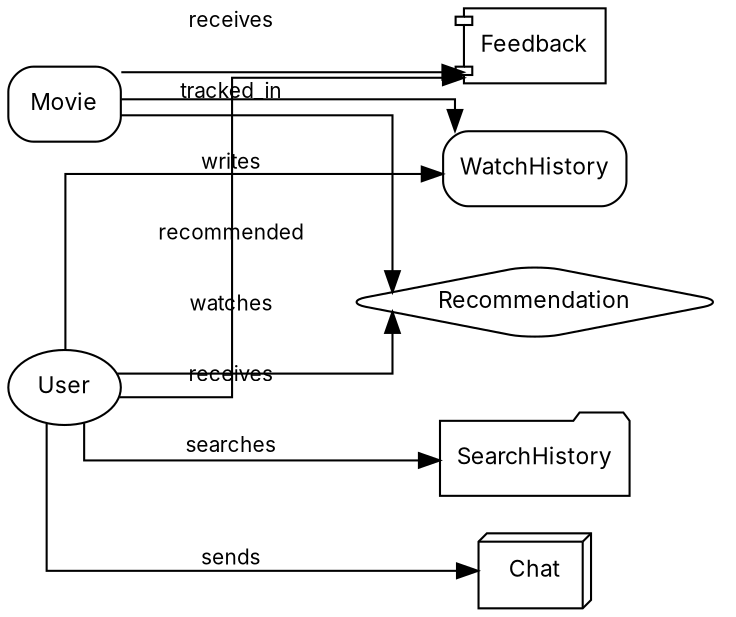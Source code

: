 digraph ActivityERD {
  graph [splines=ortho, rankdir=LR, bgcolor=white];
  node [shape=rectangle, style=rounded, fontsize=11, fontname="Inter,Arial"];
  edge [fontsize=10, fontname="Inter,Arial"];

  // Nodes with varied shapes to distinguish types
  User [shape=ellipse, label="User"];
  Movie [shape=rectangle, label="Movie"];
  Feedback [shape=component, label="Feedback"];
  WatchHistory [shape=cloud, label="WatchHistory"];
  SearchHistory [shape=folder, label="SearchHistory"];
  Chat [shape=box3d, label="Chat"];
  Recommendation [shape=diamond, label="Recommendation"];

  // Relationships (labels approximate semantics)
  User -> Feedback [label="writes"];
  User -> WatchHistory [label="watches"];
  User -> SearchHistory [label="searches"];
  User -> Chat [label="sends"];
  User -> Recommendation [label="receives"];

  Movie -> Feedback [label="receives"];
  Movie -> WatchHistory [label="tracked_in"];
  Movie -> Recommendation [label="recommended"];
}
